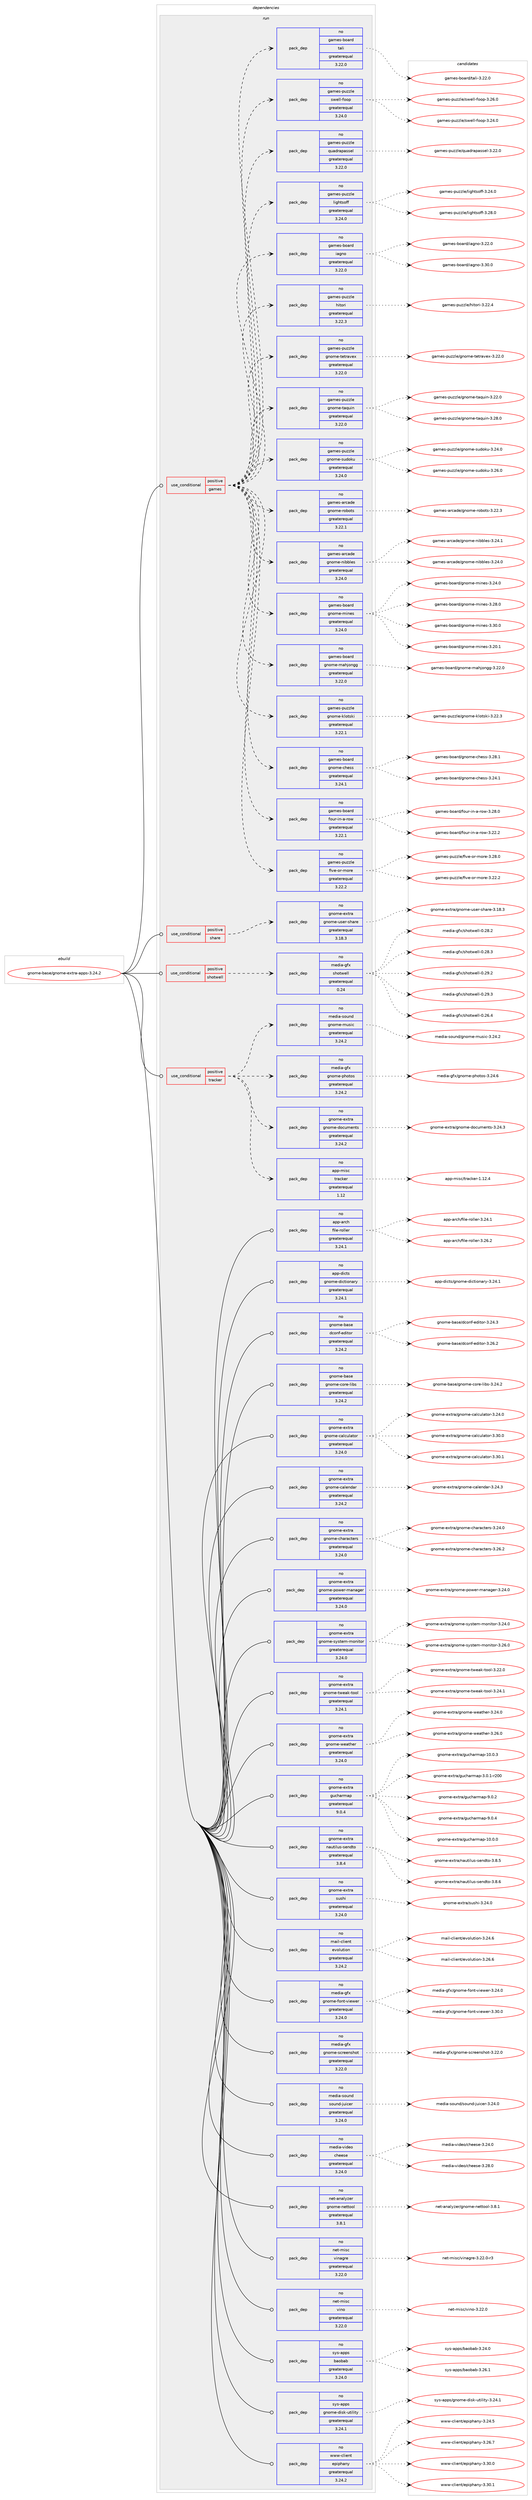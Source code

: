 digraph prolog {

# *************
# Graph options
# *************

newrank=true;
concentrate=true;
compound=true;
graph [rankdir=LR,fontname=Helvetica,fontsize=10,ranksep=1.5];#, ranksep=2.5, nodesep=0.2];
edge  [arrowhead=vee];
node  [fontname=Helvetica,fontsize=10];

# **********
# The ebuild
# **********

subgraph cluster_leftcol {
color=gray;
rank=same;
label=<<i>ebuild</i>>;
id [label="gnome-base/gnome-extra-apps-3.24.2", color=red, width=4, href="../gnome-base/gnome-extra-apps-3.24.2.svg"];
}

# ****************
# The dependencies
# ****************

subgraph cluster_midcol {
color=gray;
label=<<i>dependencies</i>>;
subgraph cluster_compile {
fillcolor="#eeeeee";
style=filled;
label=<<i>compile</i>>;
}
subgraph cluster_compileandrun {
fillcolor="#eeeeee";
style=filled;
label=<<i>compile and run</i>>;
}
subgraph cluster_run {
fillcolor="#eeeeee";
style=filled;
label=<<i>run</i>>;
subgraph cond1238 {
dependency6063 [label=<<TABLE BORDER="0" CELLBORDER="1" CELLSPACING="0" CELLPADDING="4"><TR><TD ROWSPAN="3" CELLPADDING="10">use_conditional</TD></TR><TR><TD>positive</TD></TR><TR><TD>games</TD></TR></TABLE>>, shape=none, color=red];
subgraph pack4684 {
dependency6064 [label=<<TABLE BORDER="0" CELLBORDER="1" CELLSPACING="0" CELLPADDING="4" WIDTH="220"><TR><TD ROWSPAN="6" CELLPADDING="30">pack_dep</TD></TR><TR><TD WIDTH="110">no</TD></TR><TR><TD>games-puzzle</TD></TR><TR><TD>five-or-more</TD></TR><TR><TD>greaterequal</TD></TR><TR><TD>3.22.2</TD></TR></TABLE>>, shape=none, color=blue];
}
dependency6063:e -> dependency6064:w [weight=20,style="dashed",arrowhead="vee"];
subgraph pack4685 {
dependency6065 [label=<<TABLE BORDER="0" CELLBORDER="1" CELLSPACING="0" CELLPADDING="4" WIDTH="220"><TR><TD ROWSPAN="6" CELLPADDING="30">pack_dep</TD></TR><TR><TD WIDTH="110">no</TD></TR><TR><TD>games-board</TD></TR><TR><TD>four-in-a-row</TD></TR><TR><TD>greaterequal</TD></TR><TR><TD>3.22.1</TD></TR></TABLE>>, shape=none, color=blue];
}
dependency6063:e -> dependency6065:w [weight=20,style="dashed",arrowhead="vee"];
subgraph pack4686 {
dependency6066 [label=<<TABLE BORDER="0" CELLBORDER="1" CELLSPACING="0" CELLPADDING="4" WIDTH="220"><TR><TD ROWSPAN="6" CELLPADDING="30">pack_dep</TD></TR><TR><TD WIDTH="110">no</TD></TR><TR><TD>games-board</TD></TR><TR><TD>gnome-chess</TD></TR><TR><TD>greaterequal</TD></TR><TR><TD>3.24.1</TD></TR></TABLE>>, shape=none, color=blue];
}
dependency6063:e -> dependency6066:w [weight=20,style="dashed",arrowhead="vee"];
subgraph pack4687 {
dependency6067 [label=<<TABLE BORDER="0" CELLBORDER="1" CELLSPACING="0" CELLPADDING="4" WIDTH="220"><TR><TD ROWSPAN="6" CELLPADDING="30">pack_dep</TD></TR><TR><TD WIDTH="110">no</TD></TR><TR><TD>games-puzzle</TD></TR><TR><TD>gnome-klotski</TD></TR><TR><TD>greaterequal</TD></TR><TR><TD>3.22.1</TD></TR></TABLE>>, shape=none, color=blue];
}
dependency6063:e -> dependency6067:w [weight=20,style="dashed",arrowhead="vee"];
subgraph pack4688 {
dependency6068 [label=<<TABLE BORDER="0" CELLBORDER="1" CELLSPACING="0" CELLPADDING="4" WIDTH="220"><TR><TD ROWSPAN="6" CELLPADDING="30">pack_dep</TD></TR><TR><TD WIDTH="110">no</TD></TR><TR><TD>games-board</TD></TR><TR><TD>gnome-mahjongg</TD></TR><TR><TD>greaterequal</TD></TR><TR><TD>3.22.0</TD></TR></TABLE>>, shape=none, color=blue];
}
dependency6063:e -> dependency6068:w [weight=20,style="dashed",arrowhead="vee"];
subgraph pack4689 {
dependency6069 [label=<<TABLE BORDER="0" CELLBORDER="1" CELLSPACING="0" CELLPADDING="4" WIDTH="220"><TR><TD ROWSPAN="6" CELLPADDING="30">pack_dep</TD></TR><TR><TD WIDTH="110">no</TD></TR><TR><TD>games-board</TD></TR><TR><TD>gnome-mines</TD></TR><TR><TD>greaterequal</TD></TR><TR><TD>3.24.0</TD></TR></TABLE>>, shape=none, color=blue];
}
dependency6063:e -> dependency6069:w [weight=20,style="dashed",arrowhead="vee"];
subgraph pack4690 {
dependency6070 [label=<<TABLE BORDER="0" CELLBORDER="1" CELLSPACING="0" CELLPADDING="4" WIDTH="220"><TR><TD ROWSPAN="6" CELLPADDING="30">pack_dep</TD></TR><TR><TD WIDTH="110">no</TD></TR><TR><TD>games-arcade</TD></TR><TR><TD>gnome-nibbles</TD></TR><TR><TD>greaterequal</TD></TR><TR><TD>3.24.0</TD></TR></TABLE>>, shape=none, color=blue];
}
dependency6063:e -> dependency6070:w [weight=20,style="dashed",arrowhead="vee"];
subgraph pack4691 {
dependency6071 [label=<<TABLE BORDER="0" CELLBORDER="1" CELLSPACING="0" CELLPADDING="4" WIDTH="220"><TR><TD ROWSPAN="6" CELLPADDING="30">pack_dep</TD></TR><TR><TD WIDTH="110">no</TD></TR><TR><TD>games-arcade</TD></TR><TR><TD>gnome-robots</TD></TR><TR><TD>greaterequal</TD></TR><TR><TD>3.22.1</TD></TR></TABLE>>, shape=none, color=blue];
}
dependency6063:e -> dependency6071:w [weight=20,style="dashed",arrowhead="vee"];
subgraph pack4692 {
dependency6072 [label=<<TABLE BORDER="0" CELLBORDER="1" CELLSPACING="0" CELLPADDING="4" WIDTH="220"><TR><TD ROWSPAN="6" CELLPADDING="30">pack_dep</TD></TR><TR><TD WIDTH="110">no</TD></TR><TR><TD>games-puzzle</TD></TR><TR><TD>gnome-sudoku</TD></TR><TR><TD>greaterequal</TD></TR><TR><TD>3.24.0</TD></TR></TABLE>>, shape=none, color=blue];
}
dependency6063:e -> dependency6072:w [weight=20,style="dashed",arrowhead="vee"];
subgraph pack4693 {
dependency6073 [label=<<TABLE BORDER="0" CELLBORDER="1" CELLSPACING="0" CELLPADDING="4" WIDTH="220"><TR><TD ROWSPAN="6" CELLPADDING="30">pack_dep</TD></TR><TR><TD WIDTH="110">no</TD></TR><TR><TD>games-puzzle</TD></TR><TR><TD>gnome-taquin</TD></TR><TR><TD>greaterequal</TD></TR><TR><TD>3.22.0</TD></TR></TABLE>>, shape=none, color=blue];
}
dependency6063:e -> dependency6073:w [weight=20,style="dashed",arrowhead="vee"];
subgraph pack4694 {
dependency6074 [label=<<TABLE BORDER="0" CELLBORDER="1" CELLSPACING="0" CELLPADDING="4" WIDTH="220"><TR><TD ROWSPAN="6" CELLPADDING="30">pack_dep</TD></TR><TR><TD WIDTH="110">no</TD></TR><TR><TD>games-puzzle</TD></TR><TR><TD>gnome-tetravex</TD></TR><TR><TD>greaterequal</TD></TR><TR><TD>3.22.0</TD></TR></TABLE>>, shape=none, color=blue];
}
dependency6063:e -> dependency6074:w [weight=20,style="dashed",arrowhead="vee"];
subgraph pack4695 {
dependency6075 [label=<<TABLE BORDER="0" CELLBORDER="1" CELLSPACING="0" CELLPADDING="4" WIDTH="220"><TR><TD ROWSPAN="6" CELLPADDING="30">pack_dep</TD></TR><TR><TD WIDTH="110">no</TD></TR><TR><TD>games-puzzle</TD></TR><TR><TD>hitori</TD></TR><TR><TD>greaterequal</TD></TR><TR><TD>3.22.3</TD></TR></TABLE>>, shape=none, color=blue];
}
dependency6063:e -> dependency6075:w [weight=20,style="dashed",arrowhead="vee"];
subgraph pack4696 {
dependency6076 [label=<<TABLE BORDER="0" CELLBORDER="1" CELLSPACING="0" CELLPADDING="4" WIDTH="220"><TR><TD ROWSPAN="6" CELLPADDING="30">pack_dep</TD></TR><TR><TD WIDTH="110">no</TD></TR><TR><TD>games-board</TD></TR><TR><TD>iagno</TD></TR><TR><TD>greaterequal</TD></TR><TR><TD>3.22.0</TD></TR></TABLE>>, shape=none, color=blue];
}
dependency6063:e -> dependency6076:w [weight=20,style="dashed",arrowhead="vee"];
subgraph pack4697 {
dependency6077 [label=<<TABLE BORDER="0" CELLBORDER="1" CELLSPACING="0" CELLPADDING="4" WIDTH="220"><TR><TD ROWSPAN="6" CELLPADDING="30">pack_dep</TD></TR><TR><TD WIDTH="110">no</TD></TR><TR><TD>games-puzzle</TD></TR><TR><TD>lightsoff</TD></TR><TR><TD>greaterequal</TD></TR><TR><TD>3.24.0</TD></TR></TABLE>>, shape=none, color=blue];
}
dependency6063:e -> dependency6077:w [weight=20,style="dashed",arrowhead="vee"];
subgraph pack4698 {
dependency6078 [label=<<TABLE BORDER="0" CELLBORDER="1" CELLSPACING="0" CELLPADDING="4" WIDTH="220"><TR><TD ROWSPAN="6" CELLPADDING="30">pack_dep</TD></TR><TR><TD WIDTH="110">no</TD></TR><TR><TD>games-puzzle</TD></TR><TR><TD>quadrapassel</TD></TR><TR><TD>greaterequal</TD></TR><TR><TD>3.22.0</TD></TR></TABLE>>, shape=none, color=blue];
}
dependency6063:e -> dependency6078:w [weight=20,style="dashed",arrowhead="vee"];
subgraph pack4699 {
dependency6079 [label=<<TABLE BORDER="0" CELLBORDER="1" CELLSPACING="0" CELLPADDING="4" WIDTH="220"><TR><TD ROWSPAN="6" CELLPADDING="30">pack_dep</TD></TR><TR><TD WIDTH="110">no</TD></TR><TR><TD>games-puzzle</TD></TR><TR><TD>swell-foop</TD></TR><TR><TD>greaterequal</TD></TR><TR><TD>3.24.0</TD></TR></TABLE>>, shape=none, color=blue];
}
dependency6063:e -> dependency6079:w [weight=20,style="dashed",arrowhead="vee"];
subgraph pack4700 {
dependency6080 [label=<<TABLE BORDER="0" CELLBORDER="1" CELLSPACING="0" CELLPADDING="4" WIDTH="220"><TR><TD ROWSPAN="6" CELLPADDING="30">pack_dep</TD></TR><TR><TD WIDTH="110">no</TD></TR><TR><TD>games-board</TD></TR><TR><TD>tali</TD></TR><TR><TD>greaterequal</TD></TR><TR><TD>3.22.0</TD></TR></TABLE>>, shape=none, color=blue];
}
dependency6063:e -> dependency6080:w [weight=20,style="dashed",arrowhead="vee"];
}
id:e -> dependency6063:w [weight=20,style="solid",arrowhead="odot"];
subgraph cond1239 {
dependency6081 [label=<<TABLE BORDER="0" CELLBORDER="1" CELLSPACING="0" CELLPADDING="4"><TR><TD ROWSPAN="3" CELLPADDING="10">use_conditional</TD></TR><TR><TD>positive</TD></TR><TR><TD>share</TD></TR></TABLE>>, shape=none, color=red];
subgraph pack4701 {
dependency6082 [label=<<TABLE BORDER="0" CELLBORDER="1" CELLSPACING="0" CELLPADDING="4" WIDTH="220"><TR><TD ROWSPAN="6" CELLPADDING="30">pack_dep</TD></TR><TR><TD WIDTH="110">no</TD></TR><TR><TD>gnome-extra</TD></TR><TR><TD>gnome-user-share</TD></TR><TR><TD>greaterequal</TD></TR><TR><TD>3.18.3</TD></TR></TABLE>>, shape=none, color=blue];
}
dependency6081:e -> dependency6082:w [weight=20,style="dashed",arrowhead="vee"];
}
id:e -> dependency6081:w [weight=20,style="solid",arrowhead="odot"];
subgraph cond1240 {
dependency6083 [label=<<TABLE BORDER="0" CELLBORDER="1" CELLSPACING="0" CELLPADDING="4"><TR><TD ROWSPAN="3" CELLPADDING="10">use_conditional</TD></TR><TR><TD>positive</TD></TR><TR><TD>shotwell</TD></TR></TABLE>>, shape=none, color=red];
subgraph pack4702 {
dependency6084 [label=<<TABLE BORDER="0" CELLBORDER="1" CELLSPACING="0" CELLPADDING="4" WIDTH="220"><TR><TD ROWSPAN="6" CELLPADDING="30">pack_dep</TD></TR><TR><TD WIDTH="110">no</TD></TR><TR><TD>media-gfx</TD></TR><TR><TD>shotwell</TD></TR><TR><TD>greaterequal</TD></TR><TR><TD>0.24</TD></TR></TABLE>>, shape=none, color=blue];
}
dependency6083:e -> dependency6084:w [weight=20,style="dashed",arrowhead="vee"];
}
id:e -> dependency6083:w [weight=20,style="solid",arrowhead="odot"];
subgraph cond1241 {
dependency6085 [label=<<TABLE BORDER="0" CELLBORDER="1" CELLSPACING="0" CELLPADDING="4"><TR><TD ROWSPAN="3" CELLPADDING="10">use_conditional</TD></TR><TR><TD>positive</TD></TR><TR><TD>tracker</TD></TR></TABLE>>, shape=none, color=red];
subgraph pack4703 {
dependency6086 [label=<<TABLE BORDER="0" CELLBORDER="1" CELLSPACING="0" CELLPADDING="4" WIDTH="220"><TR><TD ROWSPAN="6" CELLPADDING="30">pack_dep</TD></TR><TR><TD WIDTH="110">no</TD></TR><TR><TD>app-misc</TD></TR><TR><TD>tracker</TD></TR><TR><TD>greaterequal</TD></TR><TR><TD>1.12</TD></TR></TABLE>>, shape=none, color=blue];
}
dependency6085:e -> dependency6086:w [weight=20,style="dashed",arrowhead="vee"];
subgraph pack4704 {
dependency6087 [label=<<TABLE BORDER="0" CELLBORDER="1" CELLSPACING="0" CELLPADDING="4" WIDTH="220"><TR><TD ROWSPAN="6" CELLPADDING="30">pack_dep</TD></TR><TR><TD WIDTH="110">no</TD></TR><TR><TD>gnome-extra</TD></TR><TR><TD>gnome-documents</TD></TR><TR><TD>greaterequal</TD></TR><TR><TD>3.24.2</TD></TR></TABLE>>, shape=none, color=blue];
}
dependency6085:e -> dependency6087:w [weight=20,style="dashed",arrowhead="vee"];
subgraph pack4705 {
dependency6088 [label=<<TABLE BORDER="0" CELLBORDER="1" CELLSPACING="0" CELLPADDING="4" WIDTH="220"><TR><TD ROWSPAN="6" CELLPADDING="30">pack_dep</TD></TR><TR><TD WIDTH="110">no</TD></TR><TR><TD>media-gfx</TD></TR><TR><TD>gnome-photos</TD></TR><TR><TD>greaterequal</TD></TR><TR><TD>3.24.2</TD></TR></TABLE>>, shape=none, color=blue];
}
dependency6085:e -> dependency6088:w [weight=20,style="dashed",arrowhead="vee"];
subgraph pack4706 {
dependency6089 [label=<<TABLE BORDER="0" CELLBORDER="1" CELLSPACING="0" CELLPADDING="4" WIDTH="220"><TR><TD ROWSPAN="6" CELLPADDING="30">pack_dep</TD></TR><TR><TD WIDTH="110">no</TD></TR><TR><TD>media-sound</TD></TR><TR><TD>gnome-music</TD></TR><TR><TD>greaterequal</TD></TR><TR><TD>3.24.2</TD></TR></TABLE>>, shape=none, color=blue];
}
dependency6085:e -> dependency6089:w [weight=20,style="dashed",arrowhead="vee"];
}
id:e -> dependency6085:w [weight=20,style="solid",arrowhead="odot"];
subgraph pack4707 {
dependency6090 [label=<<TABLE BORDER="0" CELLBORDER="1" CELLSPACING="0" CELLPADDING="4" WIDTH="220"><TR><TD ROWSPAN="6" CELLPADDING="30">pack_dep</TD></TR><TR><TD WIDTH="110">no</TD></TR><TR><TD>app-arch</TD></TR><TR><TD>file-roller</TD></TR><TR><TD>greaterequal</TD></TR><TR><TD>3.24.1</TD></TR></TABLE>>, shape=none, color=blue];
}
id:e -> dependency6090:w [weight=20,style="solid",arrowhead="odot"];
subgraph pack4708 {
dependency6091 [label=<<TABLE BORDER="0" CELLBORDER="1" CELLSPACING="0" CELLPADDING="4" WIDTH="220"><TR><TD ROWSPAN="6" CELLPADDING="30">pack_dep</TD></TR><TR><TD WIDTH="110">no</TD></TR><TR><TD>app-dicts</TD></TR><TR><TD>gnome-dictionary</TD></TR><TR><TD>greaterequal</TD></TR><TR><TD>3.24.1</TD></TR></TABLE>>, shape=none, color=blue];
}
id:e -> dependency6091:w [weight=20,style="solid",arrowhead="odot"];
subgraph pack4709 {
dependency6092 [label=<<TABLE BORDER="0" CELLBORDER="1" CELLSPACING="0" CELLPADDING="4" WIDTH="220"><TR><TD ROWSPAN="6" CELLPADDING="30">pack_dep</TD></TR><TR><TD WIDTH="110">no</TD></TR><TR><TD>gnome-base</TD></TR><TR><TD>dconf-editor</TD></TR><TR><TD>greaterequal</TD></TR><TR><TD>3.24.2</TD></TR></TABLE>>, shape=none, color=blue];
}
id:e -> dependency6092:w [weight=20,style="solid",arrowhead="odot"];
subgraph pack4710 {
dependency6093 [label=<<TABLE BORDER="0" CELLBORDER="1" CELLSPACING="0" CELLPADDING="4" WIDTH="220"><TR><TD ROWSPAN="6" CELLPADDING="30">pack_dep</TD></TR><TR><TD WIDTH="110">no</TD></TR><TR><TD>gnome-base</TD></TR><TR><TD>gnome-core-libs</TD></TR><TR><TD>greaterequal</TD></TR><TR><TD>3.24.2</TD></TR></TABLE>>, shape=none, color=blue];
}
id:e -> dependency6093:w [weight=20,style="solid",arrowhead="odot"];
subgraph pack4711 {
dependency6094 [label=<<TABLE BORDER="0" CELLBORDER="1" CELLSPACING="0" CELLPADDING="4" WIDTH="220"><TR><TD ROWSPAN="6" CELLPADDING="30">pack_dep</TD></TR><TR><TD WIDTH="110">no</TD></TR><TR><TD>gnome-extra</TD></TR><TR><TD>gnome-calculator</TD></TR><TR><TD>greaterequal</TD></TR><TR><TD>3.24.0</TD></TR></TABLE>>, shape=none, color=blue];
}
id:e -> dependency6094:w [weight=20,style="solid",arrowhead="odot"];
subgraph pack4712 {
dependency6095 [label=<<TABLE BORDER="0" CELLBORDER="1" CELLSPACING="0" CELLPADDING="4" WIDTH="220"><TR><TD ROWSPAN="6" CELLPADDING="30">pack_dep</TD></TR><TR><TD WIDTH="110">no</TD></TR><TR><TD>gnome-extra</TD></TR><TR><TD>gnome-calendar</TD></TR><TR><TD>greaterequal</TD></TR><TR><TD>3.24.2</TD></TR></TABLE>>, shape=none, color=blue];
}
id:e -> dependency6095:w [weight=20,style="solid",arrowhead="odot"];
subgraph pack4713 {
dependency6096 [label=<<TABLE BORDER="0" CELLBORDER="1" CELLSPACING="0" CELLPADDING="4" WIDTH="220"><TR><TD ROWSPAN="6" CELLPADDING="30">pack_dep</TD></TR><TR><TD WIDTH="110">no</TD></TR><TR><TD>gnome-extra</TD></TR><TR><TD>gnome-characters</TD></TR><TR><TD>greaterequal</TD></TR><TR><TD>3.24.0</TD></TR></TABLE>>, shape=none, color=blue];
}
id:e -> dependency6096:w [weight=20,style="solid",arrowhead="odot"];
subgraph pack4714 {
dependency6097 [label=<<TABLE BORDER="0" CELLBORDER="1" CELLSPACING="0" CELLPADDING="4" WIDTH="220"><TR><TD ROWSPAN="6" CELLPADDING="30">pack_dep</TD></TR><TR><TD WIDTH="110">no</TD></TR><TR><TD>gnome-extra</TD></TR><TR><TD>gnome-power-manager</TD></TR><TR><TD>greaterequal</TD></TR><TR><TD>3.24.0</TD></TR></TABLE>>, shape=none, color=blue];
}
id:e -> dependency6097:w [weight=20,style="solid",arrowhead="odot"];
subgraph pack4715 {
dependency6098 [label=<<TABLE BORDER="0" CELLBORDER="1" CELLSPACING="0" CELLPADDING="4" WIDTH="220"><TR><TD ROWSPAN="6" CELLPADDING="30">pack_dep</TD></TR><TR><TD WIDTH="110">no</TD></TR><TR><TD>gnome-extra</TD></TR><TR><TD>gnome-system-monitor</TD></TR><TR><TD>greaterequal</TD></TR><TR><TD>3.24.0</TD></TR></TABLE>>, shape=none, color=blue];
}
id:e -> dependency6098:w [weight=20,style="solid",arrowhead="odot"];
subgraph pack4716 {
dependency6099 [label=<<TABLE BORDER="0" CELLBORDER="1" CELLSPACING="0" CELLPADDING="4" WIDTH="220"><TR><TD ROWSPAN="6" CELLPADDING="30">pack_dep</TD></TR><TR><TD WIDTH="110">no</TD></TR><TR><TD>gnome-extra</TD></TR><TR><TD>gnome-tweak-tool</TD></TR><TR><TD>greaterequal</TD></TR><TR><TD>3.24.1</TD></TR></TABLE>>, shape=none, color=blue];
}
id:e -> dependency6099:w [weight=20,style="solid",arrowhead="odot"];
subgraph pack4717 {
dependency6100 [label=<<TABLE BORDER="0" CELLBORDER="1" CELLSPACING="0" CELLPADDING="4" WIDTH="220"><TR><TD ROWSPAN="6" CELLPADDING="30">pack_dep</TD></TR><TR><TD WIDTH="110">no</TD></TR><TR><TD>gnome-extra</TD></TR><TR><TD>gnome-weather</TD></TR><TR><TD>greaterequal</TD></TR><TR><TD>3.24.0</TD></TR></TABLE>>, shape=none, color=blue];
}
id:e -> dependency6100:w [weight=20,style="solid",arrowhead="odot"];
subgraph pack4718 {
dependency6101 [label=<<TABLE BORDER="0" CELLBORDER="1" CELLSPACING="0" CELLPADDING="4" WIDTH="220"><TR><TD ROWSPAN="6" CELLPADDING="30">pack_dep</TD></TR><TR><TD WIDTH="110">no</TD></TR><TR><TD>gnome-extra</TD></TR><TR><TD>gucharmap</TD></TR><TR><TD>greaterequal</TD></TR><TR><TD>9.0.4</TD></TR></TABLE>>, shape=none, color=blue];
}
id:e -> dependency6101:w [weight=20,style="solid",arrowhead="odot"];
subgraph pack4719 {
dependency6102 [label=<<TABLE BORDER="0" CELLBORDER="1" CELLSPACING="0" CELLPADDING="4" WIDTH="220"><TR><TD ROWSPAN="6" CELLPADDING="30">pack_dep</TD></TR><TR><TD WIDTH="110">no</TD></TR><TR><TD>gnome-extra</TD></TR><TR><TD>nautilus-sendto</TD></TR><TR><TD>greaterequal</TD></TR><TR><TD>3.8.4</TD></TR></TABLE>>, shape=none, color=blue];
}
id:e -> dependency6102:w [weight=20,style="solid",arrowhead="odot"];
subgraph pack4720 {
dependency6103 [label=<<TABLE BORDER="0" CELLBORDER="1" CELLSPACING="0" CELLPADDING="4" WIDTH="220"><TR><TD ROWSPAN="6" CELLPADDING="30">pack_dep</TD></TR><TR><TD WIDTH="110">no</TD></TR><TR><TD>gnome-extra</TD></TR><TR><TD>sushi</TD></TR><TR><TD>greaterequal</TD></TR><TR><TD>3.24.0</TD></TR></TABLE>>, shape=none, color=blue];
}
id:e -> dependency6103:w [weight=20,style="solid",arrowhead="odot"];
subgraph pack4721 {
dependency6104 [label=<<TABLE BORDER="0" CELLBORDER="1" CELLSPACING="0" CELLPADDING="4" WIDTH="220"><TR><TD ROWSPAN="6" CELLPADDING="30">pack_dep</TD></TR><TR><TD WIDTH="110">no</TD></TR><TR><TD>mail-client</TD></TR><TR><TD>evolution</TD></TR><TR><TD>greaterequal</TD></TR><TR><TD>3.24.2</TD></TR></TABLE>>, shape=none, color=blue];
}
id:e -> dependency6104:w [weight=20,style="solid",arrowhead="odot"];
subgraph pack4722 {
dependency6105 [label=<<TABLE BORDER="0" CELLBORDER="1" CELLSPACING="0" CELLPADDING="4" WIDTH="220"><TR><TD ROWSPAN="6" CELLPADDING="30">pack_dep</TD></TR><TR><TD WIDTH="110">no</TD></TR><TR><TD>media-gfx</TD></TR><TR><TD>gnome-font-viewer</TD></TR><TR><TD>greaterequal</TD></TR><TR><TD>3.24.0</TD></TR></TABLE>>, shape=none, color=blue];
}
id:e -> dependency6105:w [weight=20,style="solid",arrowhead="odot"];
subgraph pack4723 {
dependency6106 [label=<<TABLE BORDER="0" CELLBORDER="1" CELLSPACING="0" CELLPADDING="4" WIDTH="220"><TR><TD ROWSPAN="6" CELLPADDING="30">pack_dep</TD></TR><TR><TD WIDTH="110">no</TD></TR><TR><TD>media-gfx</TD></TR><TR><TD>gnome-screenshot</TD></TR><TR><TD>greaterequal</TD></TR><TR><TD>3.22.0</TD></TR></TABLE>>, shape=none, color=blue];
}
id:e -> dependency6106:w [weight=20,style="solid",arrowhead="odot"];
subgraph pack4724 {
dependency6107 [label=<<TABLE BORDER="0" CELLBORDER="1" CELLSPACING="0" CELLPADDING="4" WIDTH="220"><TR><TD ROWSPAN="6" CELLPADDING="30">pack_dep</TD></TR><TR><TD WIDTH="110">no</TD></TR><TR><TD>media-sound</TD></TR><TR><TD>sound-juicer</TD></TR><TR><TD>greaterequal</TD></TR><TR><TD>3.24.0</TD></TR></TABLE>>, shape=none, color=blue];
}
id:e -> dependency6107:w [weight=20,style="solid",arrowhead="odot"];
subgraph pack4725 {
dependency6108 [label=<<TABLE BORDER="0" CELLBORDER="1" CELLSPACING="0" CELLPADDING="4" WIDTH="220"><TR><TD ROWSPAN="6" CELLPADDING="30">pack_dep</TD></TR><TR><TD WIDTH="110">no</TD></TR><TR><TD>media-video</TD></TR><TR><TD>cheese</TD></TR><TR><TD>greaterequal</TD></TR><TR><TD>3.24.0</TD></TR></TABLE>>, shape=none, color=blue];
}
id:e -> dependency6108:w [weight=20,style="solid",arrowhead="odot"];
subgraph pack4726 {
dependency6109 [label=<<TABLE BORDER="0" CELLBORDER="1" CELLSPACING="0" CELLPADDING="4" WIDTH="220"><TR><TD ROWSPAN="6" CELLPADDING="30">pack_dep</TD></TR><TR><TD WIDTH="110">no</TD></TR><TR><TD>net-analyzer</TD></TR><TR><TD>gnome-nettool</TD></TR><TR><TD>greaterequal</TD></TR><TR><TD>3.8.1</TD></TR></TABLE>>, shape=none, color=blue];
}
id:e -> dependency6109:w [weight=20,style="solid",arrowhead="odot"];
subgraph pack4727 {
dependency6110 [label=<<TABLE BORDER="0" CELLBORDER="1" CELLSPACING="0" CELLPADDING="4" WIDTH="220"><TR><TD ROWSPAN="6" CELLPADDING="30">pack_dep</TD></TR><TR><TD WIDTH="110">no</TD></TR><TR><TD>net-misc</TD></TR><TR><TD>vinagre</TD></TR><TR><TD>greaterequal</TD></TR><TR><TD>3.22.0</TD></TR></TABLE>>, shape=none, color=blue];
}
id:e -> dependency6110:w [weight=20,style="solid",arrowhead="odot"];
subgraph pack4728 {
dependency6111 [label=<<TABLE BORDER="0" CELLBORDER="1" CELLSPACING="0" CELLPADDING="4" WIDTH="220"><TR><TD ROWSPAN="6" CELLPADDING="30">pack_dep</TD></TR><TR><TD WIDTH="110">no</TD></TR><TR><TD>net-misc</TD></TR><TR><TD>vino</TD></TR><TR><TD>greaterequal</TD></TR><TR><TD>3.22.0</TD></TR></TABLE>>, shape=none, color=blue];
}
id:e -> dependency6111:w [weight=20,style="solid",arrowhead="odot"];
subgraph pack4729 {
dependency6112 [label=<<TABLE BORDER="0" CELLBORDER="1" CELLSPACING="0" CELLPADDING="4" WIDTH="220"><TR><TD ROWSPAN="6" CELLPADDING="30">pack_dep</TD></TR><TR><TD WIDTH="110">no</TD></TR><TR><TD>sys-apps</TD></TR><TR><TD>baobab</TD></TR><TR><TD>greaterequal</TD></TR><TR><TD>3.24.0</TD></TR></TABLE>>, shape=none, color=blue];
}
id:e -> dependency6112:w [weight=20,style="solid",arrowhead="odot"];
subgraph pack4730 {
dependency6113 [label=<<TABLE BORDER="0" CELLBORDER="1" CELLSPACING="0" CELLPADDING="4" WIDTH="220"><TR><TD ROWSPAN="6" CELLPADDING="30">pack_dep</TD></TR><TR><TD WIDTH="110">no</TD></TR><TR><TD>sys-apps</TD></TR><TR><TD>gnome-disk-utility</TD></TR><TR><TD>greaterequal</TD></TR><TR><TD>3.24.1</TD></TR></TABLE>>, shape=none, color=blue];
}
id:e -> dependency6113:w [weight=20,style="solid",arrowhead="odot"];
subgraph pack4731 {
dependency6114 [label=<<TABLE BORDER="0" CELLBORDER="1" CELLSPACING="0" CELLPADDING="4" WIDTH="220"><TR><TD ROWSPAN="6" CELLPADDING="30">pack_dep</TD></TR><TR><TD WIDTH="110">no</TD></TR><TR><TD>www-client</TD></TR><TR><TD>epiphany</TD></TR><TR><TD>greaterequal</TD></TR><TR><TD>3.24.2</TD></TR></TABLE>>, shape=none, color=blue];
}
id:e -> dependency6114:w [weight=20,style="solid",arrowhead="odot"];
}
}

# **************
# The candidates
# **************

subgraph cluster_choices {
rank=same;
color=gray;
label=<<i>candidates</i>>;

subgraph choice4684 {
color=black;
nodesep=1;
choice103971091011154511211712212210810147102105118101451111144510911111410145514650504650 [label="games-puzzle/five-or-more-3.22.2", color=red, width=4,href="../games-puzzle/five-or-more-3.22.2.svg"];
choice103971091011154511211712212210810147102105118101451111144510911111410145514650564648 [label="games-puzzle/five-or-more-3.28.0", color=red, width=4,href="../games-puzzle/five-or-more-3.28.0.svg"];
dependency6064:e -> choice103971091011154511211712212210810147102105118101451111144510911111410145514650504650:w [style=dotted,weight="100"];
dependency6064:e -> choice103971091011154511211712212210810147102105118101451111144510911111410145514650564648:w [style=dotted,weight="100"];
}
subgraph choice4685 {
color=black;
nodesep=1;
choice10397109101115459811197114100471021111171144510511045974511411111945514650504650 [label="games-board/four-in-a-row-3.22.2", color=red, width=4,href="../games-board/four-in-a-row-3.22.2.svg"];
choice10397109101115459811197114100471021111171144510511045974511411111945514650564648 [label="games-board/four-in-a-row-3.28.0", color=red, width=4,href="../games-board/four-in-a-row-3.28.0.svg"];
dependency6065:e -> choice10397109101115459811197114100471021111171144510511045974511411111945514650504650:w [style=dotted,weight="100"];
dependency6065:e -> choice10397109101115459811197114100471021111171144510511045974511411111945514650564648:w [style=dotted,weight="100"];
}
subgraph choice4686 {
color=black;
nodesep=1;
choice1039710910111545981119711410047103110111109101459910410111511545514650524649 [label="games-board/gnome-chess-3.24.1", color=red, width=4,href="../games-board/gnome-chess-3.24.1.svg"];
choice1039710910111545981119711410047103110111109101459910410111511545514650564649 [label="games-board/gnome-chess-3.28.1", color=red, width=4,href="../games-board/gnome-chess-3.28.1.svg"];
dependency6066:e -> choice1039710910111545981119711410047103110111109101459910410111511545514650524649:w [style=dotted,weight="100"];
dependency6066:e -> choice1039710910111545981119711410047103110111109101459910410111511545514650564649:w [style=dotted,weight="100"];
}
subgraph choice4687 {
color=black;
nodesep=1;
choice1039710910111545112117122122108101471031101111091014510710811111611510710545514650504651 [label="games-puzzle/gnome-klotski-3.22.3", color=red, width=4,href="../games-puzzle/gnome-klotski-3.22.3.svg"];
dependency6067:e -> choice1039710910111545112117122122108101471031101111091014510710811111611510710545514650504651:w [style=dotted,weight="100"];
}
subgraph choice4688 {
color=black;
nodesep=1;
choice1039710910111545981119711410047103110111109101451099710410611111010310345514650504648 [label="games-board/gnome-mahjongg-3.22.0", color=red, width=4,href="../games-board/gnome-mahjongg-3.22.0.svg"];
dependency6068:e -> choice1039710910111545981119711410047103110111109101451099710410611111010310345514650504648:w [style=dotted,weight="100"];
}
subgraph choice4689 {
color=black;
nodesep=1;
choice10397109101115459811197114100471031101111091014510910511010111545514650484649 [label="games-board/gnome-mines-3.20.1", color=red, width=4,href="../games-board/gnome-mines-3.20.1.svg"];
choice10397109101115459811197114100471031101111091014510910511010111545514650524648 [label="games-board/gnome-mines-3.24.0", color=red, width=4,href="../games-board/gnome-mines-3.24.0.svg"];
choice10397109101115459811197114100471031101111091014510910511010111545514650564648 [label="games-board/gnome-mines-3.28.0", color=red, width=4,href="../games-board/gnome-mines-3.28.0.svg"];
choice10397109101115459811197114100471031101111091014510910511010111545514651484648 [label="games-board/gnome-mines-3.30.0", color=red, width=4,href="../games-board/gnome-mines-3.30.0.svg"];
dependency6069:e -> choice10397109101115459811197114100471031101111091014510910511010111545514650484649:w [style=dotted,weight="100"];
dependency6069:e -> choice10397109101115459811197114100471031101111091014510910511010111545514650524648:w [style=dotted,weight="100"];
dependency6069:e -> choice10397109101115459811197114100471031101111091014510910511010111545514650564648:w [style=dotted,weight="100"];
dependency6069:e -> choice10397109101115459811197114100471031101111091014510910511010111545514651484648:w [style=dotted,weight="100"];
}
subgraph choice4690 {
color=black;
nodesep=1;
choice10397109101115459711499971001014710311011110910145110105989810810111545514650524648 [label="games-arcade/gnome-nibbles-3.24.0", color=red, width=4,href="../games-arcade/gnome-nibbles-3.24.0.svg"];
choice10397109101115459711499971001014710311011110910145110105989810810111545514650524649 [label="games-arcade/gnome-nibbles-3.24.1", color=red, width=4,href="../games-arcade/gnome-nibbles-3.24.1.svg"];
dependency6070:e -> choice10397109101115459711499971001014710311011110910145110105989810810111545514650524648:w [style=dotted,weight="100"];
dependency6070:e -> choice10397109101115459711499971001014710311011110910145110105989810810111545514650524649:w [style=dotted,weight="100"];
}
subgraph choice4691 {
color=black;
nodesep=1;
choice103971091011154597114999710010147103110111109101451141119811111611545514650504651 [label="games-arcade/gnome-robots-3.22.3", color=red, width=4,href="../games-arcade/gnome-robots-3.22.3.svg"];
dependency6071:e -> choice103971091011154597114999710010147103110111109101451141119811111611545514650504651:w [style=dotted,weight="100"];
}
subgraph choice4692 {
color=black;
nodesep=1;
choice1039710910111545112117122122108101471031101111091014511511710011110711745514650524648 [label="games-puzzle/gnome-sudoku-3.24.0", color=red, width=4,href="../games-puzzle/gnome-sudoku-3.24.0.svg"];
choice1039710910111545112117122122108101471031101111091014511511710011110711745514650544648 [label="games-puzzle/gnome-sudoku-3.26.0", color=red, width=4,href="../games-puzzle/gnome-sudoku-3.26.0.svg"];
dependency6072:e -> choice1039710910111545112117122122108101471031101111091014511511710011110711745514650524648:w [style=dotted,weight="100"];
dependency6072:e -> choice1039710910111545112117122122108101471031101111091014511511710011110711745514650544648:w [style=dotted,weight="100"];
}
subgraph choice4693 {
color=black;
nodesep=1;
choice103971091011154511211712212210810147103110111109101451169711311710511045514650504648 [label="games-puzzle/gnome-taquin-3.22.0", color=red, width=4,href="../games-puzzle/gnome-taquin-3.22.0.svg"];
choice103971091011154511211712212210810147103110111109101451169711311710511045514650564648 [label="games-puzzle/gnome-taquin-3.28.0", color=red, width=4,href="../games-puzzle/gnome-taquin-3.28.0.svg"];
dependency6073:e -> choice103971091011154511211712212210810147103110111109101451169711311710511045514650504648:w [style=dotted,weight="100"];
dependency6073:e -> choice103971091011154511211712212210810147103110111109101451169711311710511045514650564648:w [style=dotted,weight="100"];
}
subgraph choice4694 {
color=black;
nodesep=1;
choice103971091011154511211712212210810147103110111109101451161011161149711810112045514650504648 [label="games-puzzle/gnome-tetravex-3.22.0", color=red, width=4,href="../games-puzzle/gnome-tetravex-3.22.0.svg"];
dependency6074:e -> choice103971091011154511211712212210810147103110111109101451161011161149711810112045514650504648:w [style=dotted,weight="100"];
}
subgraph choice4695 {
color=black;
nodesep=1;
choice10397109101115451121171221221081014710410511611111410545514650504652 [label="games-puzzle/hitori-3.22.4", color=red, width=4,href="../games-puzzle/hitori-3.22.4.svg"];
dependency6075:e -> choice10397109101115451121171221221081014710410511611111410545514650504652:w [style=dotted,weight="100"];
}
subgraph choice4696 {
color=black;
nodesep=1;
choice10397109101115459811197114100471059710311011145514650504648 [label="games-board/iagno-3.22.0", color=red, width=4,href="../games-board/iagno-3.22.0.svg"];
choice10397109101115459811197114100471059710311011145514651484648 [label="games-board/iagno-3.30.0", color=red, width=4,href="../games-board/iagno-3.30.0.svg"];
dependency6076:e -> choice10397109101115459811197114100471059710311011145514650504648:w [style=dotted,weight="100"];
dependency6076:e -> choice10397109101115459811197114100471059710311011145514651484648:w [style=dotted,weight="100"];
}
subgraph choice4697 {
color=black;
nodesep=1;
choice10397109101115451121171221221081014710810510310411611511110210245514650524648 [label="games-puzzle/lightsoff-3.24.0", color=red, width=4,href="../games-puzzle/lightsoff-3.24.0.svg"];
choice10397109101115451121171221221081014710810510310411611511110210245514650564648 [label="games-puzzle/lightsoff-3.28.0", color=red, width=4,href="../games-puzzle/lightsoff-3.28.0.svg"];
dependency6077:e -> choice10397109101115451121171221221081014710810510310411611511110210245514650524648:w [style=dotted,weight="100"];
dependency6077:e -> choice10397109101115451121171221221081014710810510310411611511110210245514650564648:w [style=dotted,weight="100"];
}
subgraph choice4698 {
color=black;
nodesep=1;
choice10397109101115451121171221221081014711311797100114971129711511510110845514650504648 [label="games-puzzle/quadrapassel-3.22.0", color=red, width=4,href="../games-puzzle/quadrapassel-3.22.0.svg"];
dependency6078:e -> choice10397109101115451121171221221081014711311797100114971129711511510110845514650504648:w [style=dotted,weight="100"];
}
subgraph choice4699 {
color=black;
nodesep=1;
choice1039710910111545112117122122108101471151191011081084510211111111245514650524648 [label="games-puzzle/swell-foop-3.24.0", color=red, width=4,href="../games-puzzle/swell-foop-3.24.0.svg"];
choice1039710910111545112117122122108101471151191011081084510211111111245514650544648 [label="games-puzzle/swell-foop-3.26.0", color=red, width=4,href="../games-puzzle/swell-foop-3.26.0.svg"];
dependency6079:e -> choice1039710910111545112117122122108101471151191011081084510211111111245514650524648:w [style=dotted,weight="100"];
dependency6079:e -> choice1039710910111545112117122122108101471151191011081084510211111111245514650544648:w [style=dotted,weight="100"];
}
subgraph choice4700 {
color=black;
nodesep=1;
choice10397109101115459811197114100471169710810545514650504648 [label="games-board/tali-3.22.0", color=red, width=4,href="../games-board/tali-3.22.0.svg"];
dependency6080:e -> choice10397109101115459811197114100471169710810545514650504648:w [style=dotted,weight="100"];
}
subgraph choice4701 {
color=black;
nodesep=1;
choice10311011110910145101120116114974710311011110910145117115101114451151049711410145514649564651 [label="gnome-extra/gnome-user-share-3.18.3", color=red, width=4,href="../gnome-extra/gnome-user-share-3.18.3.svg"];
dependency6082:e -> choice10311011110910145101120116114974710311011110910145117115101114451151049711410145514649564651:w [style=dotted,weight="100"];
}
subgraph choice4702 {
color=black;
nodesep=1;
choice10910110010597451031021204711510411111611910110810845484650544652 [label="media-gfx/shotwell-0.26.4", color=red, width=4,href="../media-gfx/shotwell-0.26.4.svg"];
choice10910110010597451031021204711510411111611910110810845484650564650 [label="media-gfx/shotwell-0.28.2", color=red, width=4,href="../media-gfx/shotwell-0.28.2.svg"];
choice10910110010597451031021204711510411111611910110810845484650564651 [label="media-gfx/shotwell-0.28.3", color=red, width=4,href="../media-gfx/shotwell-0.28.3.svg"];
choice10910110010597451031021204711510411111611910110810845484650574650 [label="media-gfx/shotwell-0.29.2", color=red, width=4,href="../media-gfx/shotwell-0.29.2.svg"];
choice10910110010597451031021204711510411111611910110810845484650574651 [label="media-gfx/shotwell-0.29.3", color=red, width=4,href="../media-gfx/shotwell-0.29.3.svg"];
dependency6084:e -> choice10910110010597451031021204711510411111611910110810845484650544652:w [style=dotted,weight="100"];
dependency6084:e -> choice10910110010597451031021204711510411111611910110810845484650564650:w [style=dotted,weight="100"];
dependency6084:e -> choice10910110010597451031021204711510411111611910110810845484650564651:w [style=dotted,weight="100"];
dependency6084:e -> choice10910110010597451031021204711510411111611910110810845484650574650:w [style=dotted,weight="100"];
dependency6084:e -> choice10910110010597451031021204711510411111611910110810845484650574651:w [style=dotted,weight="100"];
}
subgraph choice4703 {
color=black;
nodesep=1;
choice97112112451091051159947116114979910710111445494649504652 [label="app-misc/tracker-1.12.4", color=red, width=4,href="../app-misc/tracker-1.12.4.svg"];
dependency6086:e -> choice97112112451091051159947116114979910710111445494649504652:w [style=dotted,weight="100"];
}
subgraph choice4704 {
color=black;
nodesep=1;
choice103110111109101451011201161149747103110111109101451001119911710910111011611545514650524651 [label="gnome-extra/gnome-documents-3.24.3", color=red, width=4,href="../gnome-extra/gnome-documents-3.24.3.svg"];
dependency6087:e -> choice103110111109101451011201161149747103110111109101451001119911710910111011611545514650524651:w [style=dotted,weight="100"];
}
subgraph choice4705 {
color=black;
nodesep=1;
choice1091011001059745103102120471031101111091014511210411111611111545514650524654 [label="media-gfx/gnome-photos-3.24.6", color=red, width=4,href="../media-gfx/gnome-photos-3.24.6.svg"];
dependency6088:e -> choice1091011001059745103102120471031101111091014511210411111611111545514650524654:w [style=dotted,weight="100"];
}
subgraph choice4706 {
color=black;
nodesep=1;
choice109101100105974511511111711010047103110111109101451091171151059945514650524650 [label="media-sound/gnome-music-3.24.2", color=red, width=4,href="../media-sound/gnome-music-3.24.2.svg"];
dependency6089:e -> choice109101100105974511511111711010047103110111109101451091171151059945514650524650:w [style=dotted,weight="100"];
}
subgraph choice4707 {
color=black;
nodesep=1;
choice97112112459711499104471021051081014511411110810810111445514650524649 [label="app-arch/file-roller-3.24.1", color=red, width=4,href="../app-arch/file-roller-3.24.1.svg"];
choice97112112459711499104471021051081014511411110810810111445514650544650 [label="app-arch/file-roller-3.26.2", color=red, width=4,href="../app-arch/file-roller-3.26.2.svg"];
dependency6090:e -> choice97112112459711499104471021051081014511411110810810111445514650524649:w [style=dotted,weight="100"];
dependency6090:e -> choice97112112459711499104471021051081014511411110810810111445514650544650:w [style=dotted,weight="100"];
}
subgraph choice4708 {
color=black;
nodesep=1;
choice9711211245100105991161154710311011110910145100105991161051111109711412145514650524649 [label="app-dicts/gnome-dictionary-3.24.1", color=red, width=4,href="../app-dicts/gnome-dictionary-3.24.1.svg"];
dependency6091:e -> choice9711211245100105991161154710311011110910145100105991161051111109711412145514650524649:w [style=dotted,weight="100"];
}
subgraph choice4709 {
color=black;
nodesep=1;
choice10311011110910145989711510147100991111101024510110010511611111445514650524651 [label="gnome-base/dconf-editor-3.24.3", color=red, width=4,href="../gnome-base/dconf-editor-3.24.3.svg"];
choice10311011110910145989711510147100991111101024510110010511611111445514650544650 [label="gnome-base/dconf-editor-3.26.2", color=red, width=4,href="../gnome-base/dconf-editor-3.26.2.svg"];
dependency6092:e -> choice10311011110910145989711510147100991111101024510110010511611111445514650524651:w [style=dotted,weight="100"];
dependency6092:e -> choice10311011110910145989711510147100991111101024510110010511611111445514650544650:w [style=dotted,weight="100"];
}
subgraph choice4710 {
color=black;
nodesep=1;
choice103110111109101459897115101471031101111091014599111114101451081059811545514650524650 [label="gnome-base/gnome-core-libs-3.24.2", color=red, width=4,href="../gnome-base/gnome-core-libs-3.24.2.svg"];
dependency6093:e -> choice103110111109101459897115101471031101111091014599111114101451081059811545514650524650:w [style=dotted,weight="100"];
}
subgraph choice4711 {
color=black;
nodesep=1;
choice103110111109101451011201161149747103110111109101459997108991171089711611111445514650524648 [label="gnome-extra/gnome-calculator-3.24.0", color=red, width=4,href="../gnome-extra/gnome-calculator-3.24.0.svg"];
choice103110111109101451011201161149747103110111109101459997108991171089711611111445514651484648 [label="gnome-extra/gnome-calculator-3.30.0", color=red, width=4,href="../gnome-extra/gnome-calculator-3.30.0.svg"];
choice103110111109101451011201161149747103110111109101459997108991171089711611111445514651484649 [label="gnome-extra/gnome-calculator-3.30.1", color=red, width=4,href="../gnome-extra/gnome-calculator-3.30.1.svg"];
dependency6094:e -> choice103110111109101451011201161149747103110111109101459997108991171089711611111445514650524648:w [style=dotted,weight="100"];
dependency6094:e -> choice103110111109101451011201161149747103110111109101459997108991171089711611111445514651484648:w [style=dotted,weight="100"];
dependency6094:e -> choice103110111109101451011201161149747103110111109101459997108991171089711611111445514651484649:w [style=dotted,weight="100"];
}
subgraph choice4712 {
color=black;
nodesep=1;
choice1031101111091014510112011611497471031101111091014599971081011101009711445514650524651 [label="gnome-extra/gnome-calendar-3.24.3", color=red, width=4,href="../gnome-extra/gnome-calendar-3.24.3.svg"];
dependency6095:e -> choice1031101111091014510112011611497471031101111091014599971081011101009711445514650524651:w [style=dotted,weight="100"];
}
subgraph choice4713 {
color=black;
nodesep=1;
choice103110111109101451011201161149747103110111109101459910497114979911610111411545514650524648 [label="gnome-extra/gnome-characters-3.24.0", color=red, width=4,href="../gnome-extra/gnome-characters-3.24.0.svg"];
choice103110111109101451011201161149747103110111109101459910497114979911610111411545514650544650 [label="gnome-extra/gnome-characters-3.26.2", color=red, width=4,href="../gnome-extra/gnome-characters-3.26.2.svg"];
dependency6096:e -> choice103110111109101451011201161149747103110111109101459910497114979911610111411545514650524648:w [style=dotted,weight="100"];
dependency6096:e -> choice103110111109101451011201161149747103110111109101459910497114979911610111411545514650544650:w [style=dotted,weight="100"];
}
subgraph choice4714 {
color=black;
nodesep=1;
choice1031101111091014510112011611497471031101111091014511211111910111445109971109710310111445514650524648 [label="gnome-extra/gnome-power-manager-3.24.0", color=red, width=4,href="../gnome-extra/gnome-power-manager-3.24.0.svg"];
dependency6097:e -> choice1031101111091014510112011611497471031101111091014511211111910111445109971109710310111445514650524648:w [style=dotted,weight="100"];
}
subgraph choice4715 {
color=black;
nodesep=1;
choice103110111109101451011201161149747103110111109101451151211151161011094510911111010511611111445514650524648 [label="gnome-extra/gnome-system-monitor-3.24.0", color=red, width=4,href="../gnome-extra/gnome-system-monitor-3.24.0.svg"];
choice103110111109101451011201161149747103110111109101451151211151161011094510911111010511611111445514650544648 [label="gnome-extra/gnome-system-monitor-3.26.0", color=red, width=4,href="../gnome-extra/gnome-system-monitor-3.26.0.svg"];
dependency6098:e -> choice103110111109101451011201161149747103110111109101451151211151161011094510911111010511611111445514650524648:w [style=dotted,weight="100"];
dependency6098:e -> choice103110111109101451011201161149747103110111109101451151211151161011094510911111010511611111445514650544648:w [style=dotted,weight="100"];
}
subgraph choice4716 {
color=black;
nodesep=1;
choice10311011110910145101120116114974710311011110910145116119101971074511611111110845514650504648 [label="gnome-extra/gnome-tweak-tool-3.22.0", color=red, width=4,href="../gnome-extra/gnome-tweak-tool-3.22.0.svg"];
choice10311011110910145101120116114974710311011110910145116119101971074511611111110845514650524649 [label="gnome-extra/gnome-tweak-tool-3.24.1", color=red, width=4,href="../gnome-extra/gnome-tweak-tool-3.24.1.svg"];
dependency6099:e -> choice10311011110910145101120116114974710311011110910145116119101971074511611111110845514650504648:w [style=dotted,weight="100"];
dependency6099:e -> choice10311011110910145101120116114974710311011110910145116119101971074511611111110845514650524649:w [style=dotted,weight="100"];
}
subgraph choice4717 {
color=black;
nodesep=1;
choice103110111109101451011201161149747103110111109101451191019711610410111445514650524648 [label="gnome-extra/gnome-weather-3.24.0", color=red, width=4,href="../gnome-extra/gnome-weather-3.24.0.svg"];
choice103110111109101451011201161149747103110111109101451191019711610410111445514650544648 [label="gnome-extra/gnome-weather-3.26.0", color=red, width=4,href="../gnome-extra/gnome-weather-3.26.0.svg"];
dependency6100:e -> choice103110111109101451011201161149747103110111109101451191019711610410111445514650524648:w [style=dotted,weight="100"];
dependency6100:e -> choice103110111109101451011201161149747103110111109101451191019711610410111445514650544648:w [style=dotted,weight="100"];
}
subgraph choice4718 {
color=black;
nodesep=1;
choice10311011110910145101120116114974710311799104971141099711245494846484648 [label="gnome-extra/gucharmap-10.0.0", color=red, width=4,href="../gnome-extra/gucharmap-10.0.0.svg"];
choice10311011110910145101120116114974710311799104971141099711245494846484651 [label="gnome-extra/gucharmap-10.0.3", color=red, width=4,href="../gnome-extra/gucharmap-10.0.3.svg"];
choice10311011110910145101120116114974710311799104971141099711245514648464945114504848 [label="gnome-extra/gucharmap-3.0.1-r200", color=red, width=4,href="../gnome-extra/gucharmap-3.0.1-r200.svg"];
choice103110111109101451011201161149747103117991049711410997112455746484650 [label="gnome-extra/gucharmap-9.0.2", color=red, width=4,href="../gnome-extra/gucharmap-9.0.2.svg"];
choice103110111109101451011201161149747103117991049711410997112455746484652 [label="gnome-extra/gucharmap-9.0.4", color=red, width=4,href="../gnome-extra/gucharmap-9.0.4.svg"];
dependency6101:e -> choice10311011110910145101120116114974710311799104971141099711245494846484648:w [style=dotted,weight="100"];
dependency6101:e -> choice10311011110910145101120116114974710311799104971141099711245494846484651:w [style=dotted,weight="100"];
dependency6101:e -> choice10311011110910145101120116114974710311799104971141099711245514648464945114504848:w [style=dotted,weight="100"];
dependency6101:e -> choice103110111109101451011201161149747103117991049711410997112455746484650:w [style=dotted,weight="100"];
dependency6101:e -> choice103110111109101451011201161149747103117991049711410997112455746484652:w [style=dotted,weight="100"];
}
subgraph choice4719 {
color=black;
nodesep=1;
choice1031101111091014510112011611497471109711711610510811711545115101110100116111455146564653 [label="gnome-extra/nautilus-sendto-3.8.5", color=red, width=4,href="../gnome-extra/nautilus-sendto-3.8.5.svg"];
choice1031101111091014510112011611497471109711711610510811711545115101110100116111455146564654 [label="gnome-extra/nautilus-sendto-3.8.6", color=red, width=4,href="../gnome-extra/nautilus-sendto-3.8.6.svg"];
dependency6102:e -> choice1031101111091014510112011611497471109711711610510811711545115101110100116111455146564653:w [style=dotted,weight="100"];
dependency6102:e -> choice1031101111091014510112011611497471109711711610510811711545115101110100116111455146564654:w [style=dotted,weight="100"];
}
subgraph choice4720 {
color=black;
nodesep=1;
choice10311011110910145101120116114974711511711510410545514650524648 [label="gnome-extra/sushi-3.24.0", color=red, width=4,href="../gnome-extra/sushi-3.24.0.svg"];
dependency6103:e -> choice10311011110910145101120116114974711511711510410545514650524648:w [style=dotted,weight="100"];
}
subgraph choice4721 {
color=black;
nodesep=1;
choice1099710510845991081051011101164710111811110811711610511111045514650524654 [label="mail-client/evolution-3.24.6", color=red, width=4,href="../mail-client/evolution-3.24.6.svg"];
choice1099710510845991081051011101164710111811110811711610511111045514650544654 [label="mail-client/evolution-3.26.6", color=red, width=4,href="../mail-client/evolution-3.26.6.svg"];
dependency6104:e -> choice1099710510845991081051011101164710111811110811711610511111045514650524654:w [style=dotted,weight="100"];
dependency6104:e -> choice1099710510845991081051011101164710111811110811711610511111045514650544654:w [style=dotted,weight="100"];
}
subgraph choice4722 {
color=black;
nodesep=1;
choice109101100105974510310212047103110111109101451021111101164511810510111910111445514650524648 [label="media-gfx/gnome-font-viewer-3.24.0", color=red, width=4,href="../media-gfx/gnome-font-viewer-3.24.0.svg"];
choice109101100105974510310212047103110111109101451021111101164511810510111910111445514651484648 [label="media-gfx/gnome-font-viewer-3.30.0", color=red, width=4,href="../media-gfx/gnome-font-viewer-3.30.0.svg"];
dependency6105:e -> choice109101100105974510310212047103110111109101451021111101164511810510111910111445514650524648:w [style=dotted,weight="100"];
dependency6105:e -> choice109101100105974510310212047103110111109101451021111101164511810510111910111445514651484648:w [style=dotted,weight="100"];
}
subgraph choice4723 {
color=black;
nodesep=1;
choice109101100105974510310212047103110111109101451159911410110111011510411111645514650504648 [label="media-gfx/gnome-screenshot-3.22.0", color=red, width=4,href="../media-gfx/gnome-screenshot-3.22.0.svg"];
dependency6106:e -> choice109101100105974510310212047103110111109101451159911410110111011510411111645514650504648:w [style=dotted,weight="100"];
}
subgraph choice4724 {
color=black;
nodesep=1;
choice109101100105974511511111711010047115111117110100451061171059910111445514650524648 [label="media-sound/sound-juicer-3.24.0", color=red, width=4,href="../media-sound/sound-juicer-3.24.0.svg"];
dependency6107:e -> choice109101100105974511511111711010047115111117110100451061171059910111445514650524648:w [style=dotted,weight="100"];
}
subgraph choice4725 {
color=black;
nodesep=1;
choice1091011001059745118105100101111479910410110111510145514650524648 [label="media-video/cheese-3.24.0", color=red, width=4,href="../media-video/cheese-3.24.0.svg"];
choice1091011001059745118105100101111479910410110111510145514650564648 [label="media-video/cheese-3.28.0", color=red, width=4,href="../media-video/cheese-3.28.0.svg"];
dependency6108:e -> choice1091011001059745118105100101111479910410110111510145514650524648:w [style=dotted,weight="100"];
dependency6108:e -> choice1091011001059745118105100101111479910410110111510145514650564648:w [style=dotted,weight="100"];
}
subgraph choice4726 {
color=black;
nodesep=1;
choice1101011164597110971081211221011144710311011110910145110101116116111111108455146564649 [label="net-analyzer/gnome-nettool-3.8.1", color=red, width=4,href="../net-analyzer/gnome-nettool-3.8.1.svg"];
dependency6109:e -> choice1101011164597110971081211221011144710311011110910145110101116116111111108455146564649:w [style=dotted,weight="100"];
}
subgraph choice4727 {
color=black;
nodesep=1;
choice11010111645109105115994711810511097103114101455146505046484511451 [label="net-misc/vinagre-3.22.0-r3", color=red, width=4,href="../net-misc/vinagre-3.22.0-r3.svg"];
dependency6110:e -> choice11010111645109105115994711810511097103114101455146505046484511451:w [style=dotted,weight="100"];
}
subgraph choice4728 {
color=black;
nodesep=1;
choice11010111645109105115994711810511011145514650504648 [label="net-misc/vino-3.22.0", color=red, width=4,href="../net-misc/vino-3.22.0.svg"];
dependency6111:e -> choice11010111645109105115994711810511011145514650504648:w [style=dotted,weight="100"];
}
subgraph choice4729 {
color=black;
nodesep=1;
choice115121115459711211211547989711198979845514650524648 [label="sys-apps/baobab-3.24.0", color=red, width=4,href="../sys-apps/baobab-3.24.0.svg"];
choice115121115459711211211547989711198979845514650544649 [label="sys-apps/baobab-3.26.1", color=red, width=4,href="../sys-apps/baobab-3.26.1.svg"];
dependency6112:e -> choice115121115459711211211547989711198979845514650524648:w [style=dotted,weight="100"];
dependency6112:e -> choice115121115459711211211547989711198979845514650544649:w [style=dotted,weight="100"];
}
subgraph choice4730 {
color=black;
nodesep=1;
choice115121115459711211211547103110111109101451001051151074511711610510810511612145514650524649 [label="sys-apps/gnome-disk-utility-3.24.1", color=red, width=4,href="../sys-apps/gnome-disk-utility-3.24.1.svg"];
dependency6113:e -> choice115121115459711211211547103110111109101451001051151074511711610510810511612145514650524649:w [style=dotted,weight="100"];
}
subgraph choice4731 {
color=black;
nodesep=1;
choice1191191194599108105101110116471011121051121049711012145514650524653 [label="www-client/epiphany-3.24.5", color=red, width=4,href="../www-client/epiphany-3.24.5.svg"];
choice1191191194599108105101110116471011121051121049711012145514650544655 [label="www-client/epiphany-3.26.7", color=red, width=4,href="../www-client/epiphany-3.26.7.svg"];
choice1191191194599108105101110116471011121051121049711012145514651484648 [label="www-client/epiphany-3.30.0", color=red, width=4,href="../www-client/epiphany-3.30.0.svg"];
choice1191191194599108105101110116471011121051121049711012145514651484649 [label="www-client/epiphany-3.30.1", color=red, width=4,href="../www-client/epiphany-3.30.1.svg"];
dependency6114:e -> choice1191191194599108105101110116471011121051121049711012145514650524653:w [style=dotted,weight="100"];
dependency6114:e -> choice1191191194599108105101110116471011121051121049711012145514650544655:w [style=dotted,weight="100"];
dependency6114:e -> choice1191191194599108105101110116471011121051121049711012145514651484648:w [style=dotted,weight="100"];
dependency6114:e -> choice1191191194599108105101110116471011121051121049711012145514651484649:w [style=dotted,weight="100"];
}
}

}
